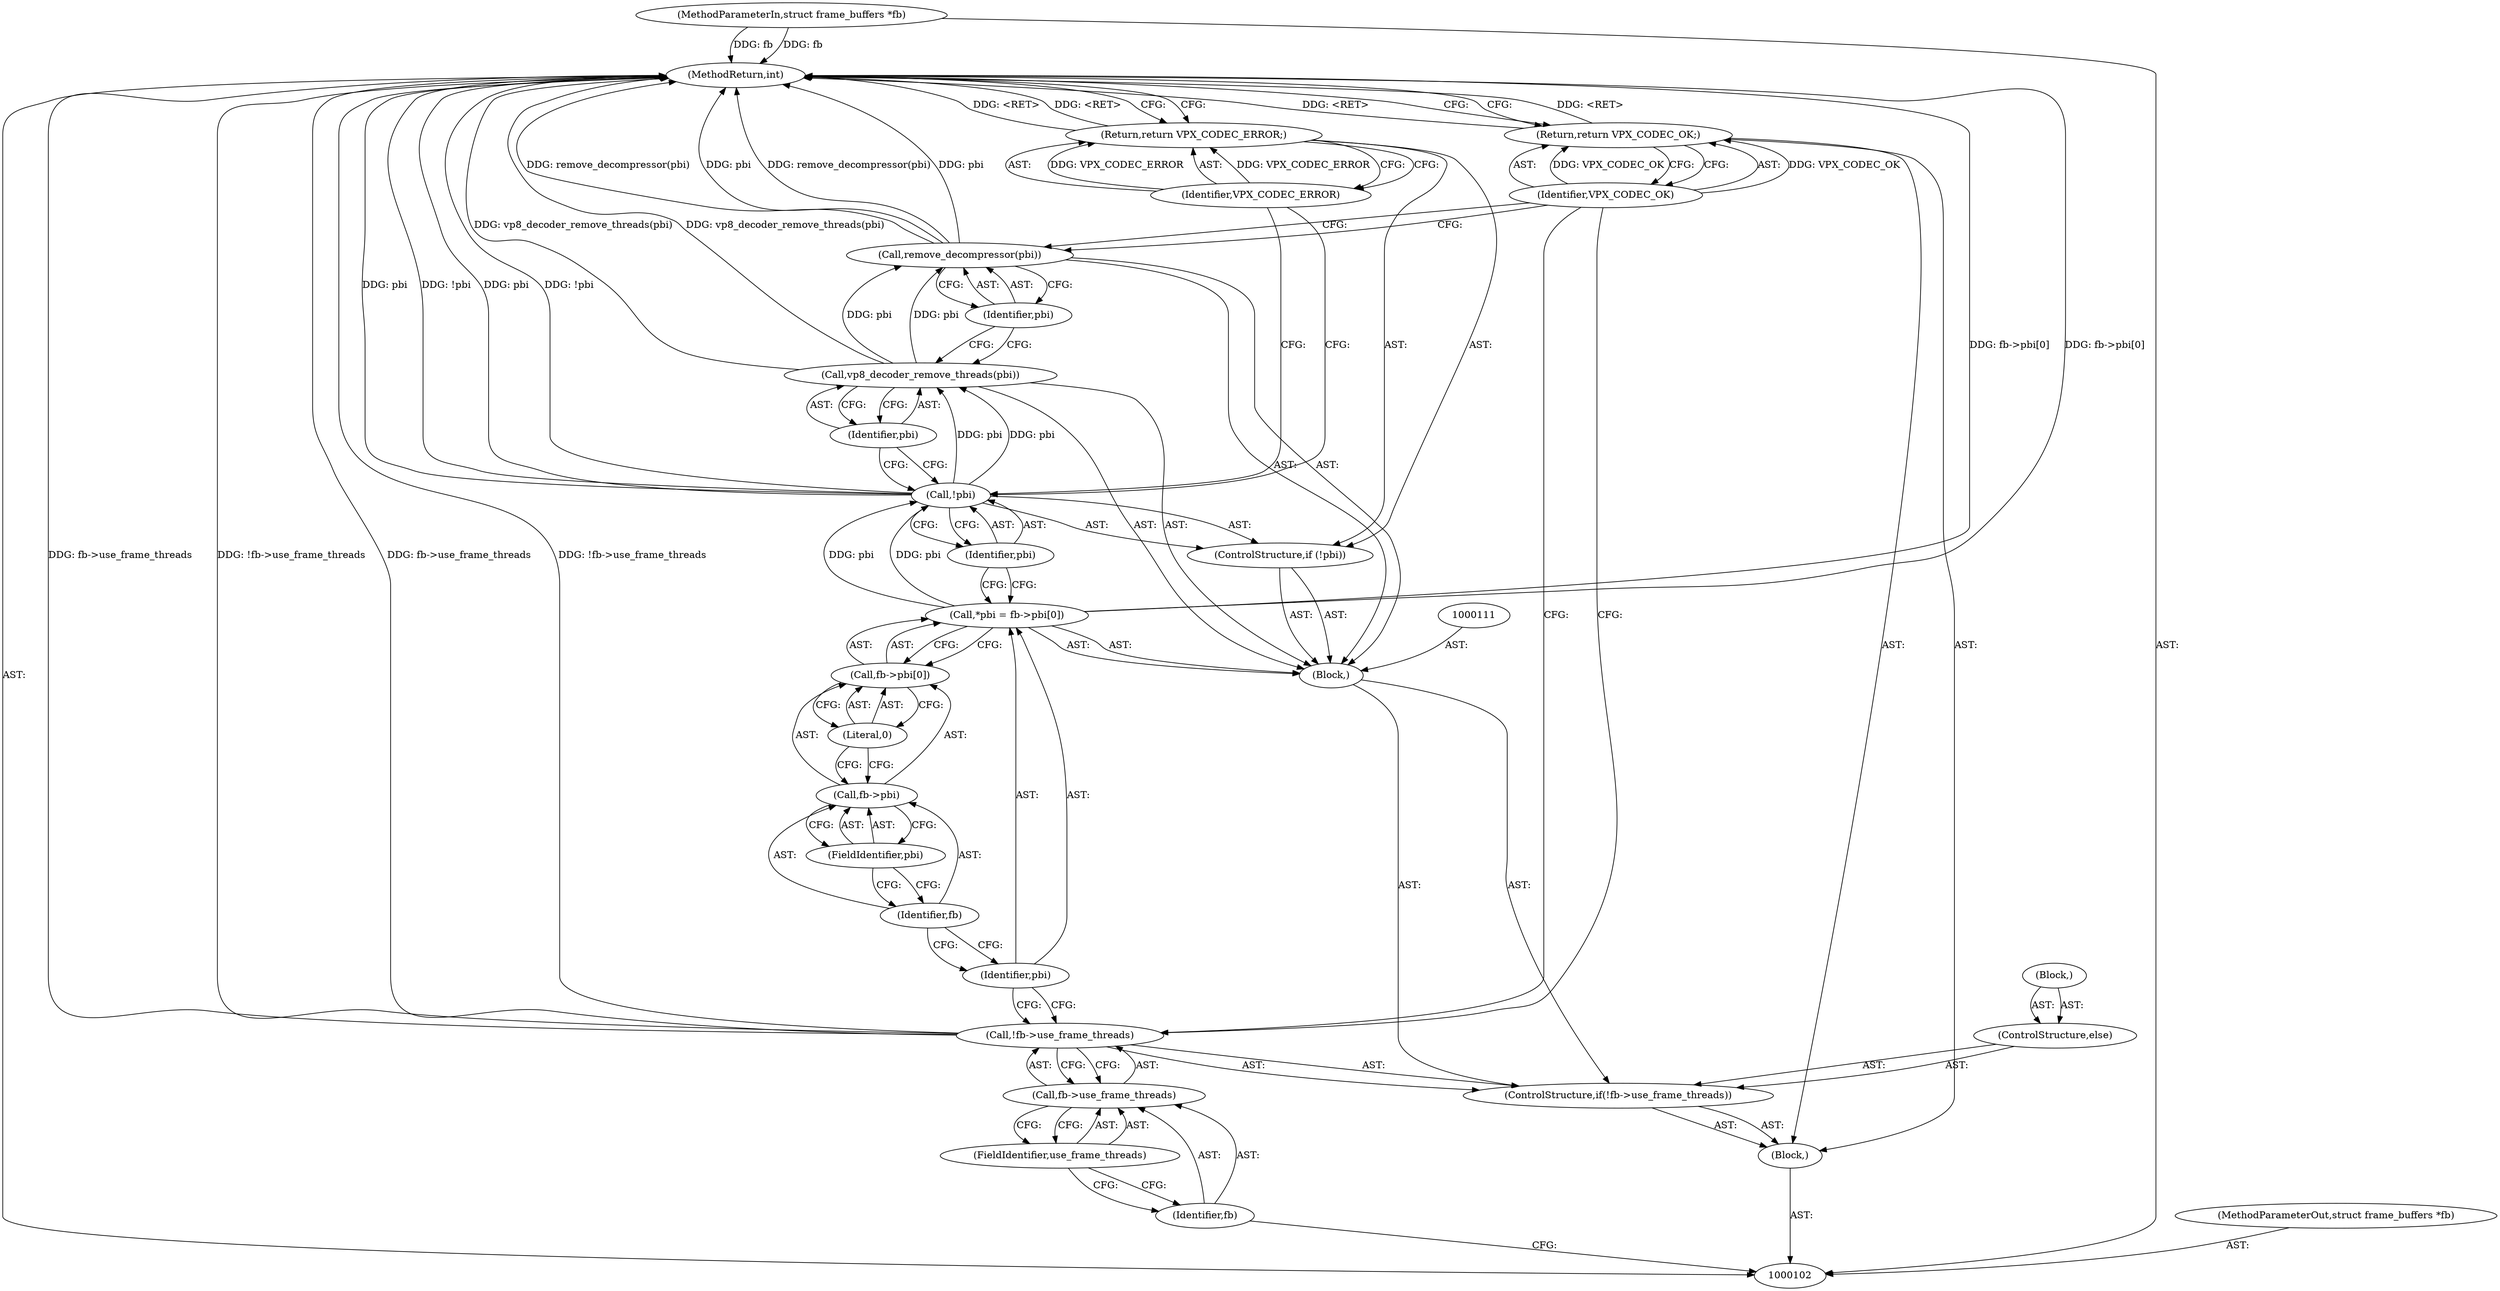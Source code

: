digraph "0_Android_6886e8e0a9db2dbad723dc37a548233e004b33bc_0" {
"1000132" [label="(MethodReturn,int)"];
"1000103" [label="(MethodParameterIn,struct frame_buffers *fb)"];
"1000166" [label="(MethodParameterOut,struct frame_buffers *fb)"];
"1000125" [label="(Identifier,pbi)"];
"1000124" [label="(Call,vp8_decoder_remove_threads(pbi))"];
"1000127" [label="(Identifier,pbi)"];
"1000126" [label="(Call,remove_decompressor(pbi))"];
"1000128" [label="(ControlStructure,else)"];
"1000129" [label="(Block,)"];
"1000104" [label="(Block,)"];
"1000130" [label="(Return,return VPX_CODEC_OK;)"];
"1000131" [label="(Identifier,VPX_CODEC_OK)"];
"1000105" [label="(ControlStructure,if(!fb->use_frame_threads))"];
"1000106" [label="(Call,!fb->use_frame_threads)"];
"1000107" [label="(Call,fb->use_frame_threads)"];
"1000108" [label="(Identifier,fb)"];
"1000109" [label="(FieldIdentifier,use_frame_threads)"];
"1000112" [label="(Call,*pbi = fb->pbi[0])"];
"1000113" [label="(Identifier,pbi)"];
"1000114" [label="(Call,fb->pbi[0])"];
"1000115" [label="(Call,fb->pbi)"];
"1000116" [label="(Identifier,fb)"];
"1000117" [label="(FieldIdentifier,pbi)"];
"1000118" [label="(Literal,0)"];
"1000110" [label="(Block,)"];
"1000120" [label="(Call,!pbi)"];
"1000121" [label="(Identifier,pbi)"];
"1000119" [label="(ControlStructure,if (!pbi))"];
"1000122" [label="(Return,return VPX_CODEC_ERROR;)"];
"1000123" [label="(Identifier,VPX_CODEC_ERROR)"];
"1000132" -> "1000102"  [label="AST: "];
"1000132" -> "1000122"  [label="CFG: "];
"1000132" -> "1000130"  [label="CFG: "];
"1000122" -> "1000132"  [label="DDG: <RET>"];
"1000126" -> "1000132"  [label="DDG: remove_decompressor(pbi)"];
"1000126" -> "1000132"  [label="DDG: pbi"];
"1000106" -> "1000132"  [label="DDG: fb->use_frame_threads"];
"1000106" -> "1000132"  [label="DDG: !fb->use_frame_threads"];
"1000112" -> "1000132"  [label="DDG: fb->pbi[0]"];
"1000103" -> "1000132"  [label="DDG: fb"];
"1000120" -> "1000132"  [label="DDG: pbi"];
"1000120" -> "1000132"  [label="DDG: !pbi"];
"1000124" -> "1000132"  [label="DDG: vp8_decoder_remove_threads(pbi)"];
"1000130" -> "1000132"  [label="DDG: <RET>"];
"1000103" -> "1000102"  [label="AST: "];
"1000103" -> "1000132"  [label="DDG: fb"];
"1000166" -> "1000102"  [label="AST: "];
"1000125" -> "1000124"  [label="AST: "];
"1000125" -> "1000120"  [label="CFG: "];
"1000124" -> "1000125"  [label="CFG: "];
"1000124" -> "1000110"  [label="AST: "];
"1000124" -> "1000125"  [label="CFG: "];
"1000125" -> "1000124"  [label="AST: "];
"1000127" -> "1000124"  [label="CFG: "];
"1000124" -> "1000132"  [label="DDG: vp8_decoder_remove_threads(pbi)"];
"1000120" -> "1000124"  [label="DDG: pbi"];
"1000124" -> "1000126"  [label="DDG: pbi"];
"1000127" -> "1000126"  [label="AST: "];
"1000127" -> "1000124"  [label="CFG: "];
"1000126" -> "1000127"  [label="CFG: "];
"1000126" -> "1000110"  [label="AST: "];
"1000126" -> "1000127"  [label="CFG: "];
"1000127" -> "1000126"  [label="AST: "];
"1000131" -> "1000126"  [label="CFG: "];
"1000126" -> "1000132"  [label="DDG: remove_decompressor(pbi)"];
"1000126" -> "1000132"  [label="DDG: pbi"];
"1000124" -> "1000126"  [label="DDG: pbi"];
"1000128" -> "1000105"  [label="AST: "];
"1000129" -> "1000128"  [label="AST: "];
"1000129" -> "1000128"  [label="AST: "];
"1000104" -> "1000102"  [label="AST: "];
"1000105" -> "1000104"  [label="AST: "];
"1000130" -> "1000104"  [label="AST: "];
"1000130" -> "1000104"  [label="AST: "];
"1000130" -> "1000131"  [label="CFG: "];
"1000131" -> "1000130"  [label="AST: "];
"1000132" -> "1000130"  [label="CFG: "];
"1000130" -> "1000132"  [label="DDG: <RET>"];
"1000131" -> "1000130"  [label="DDG: VPX_CODEC_OK"];
"1000131" -> "1000130"  [label="AST: "];
"1000131" -> "1000126"  [label="CFG: "];
"1000131" -> "1000106"  [label="CFG: "];
"1000130" -> "1000131"  [label="CFG: "];
"1000131" -> "1000130"  [label="DDG: VPX_CODEC_OK"];
"1000105" -> "1000104"  [label="AST: "];
"1000106" -> "1000105"  [label="AST: "];
"1000110" -> "1000105"  [label="AST: "];
"1000128" -> "1000105"  [label="AST: "];
"1000106" -> "1000105"  [label="AST: "];
"1000106" -> "1000107"  [label="CFG: "];
"1000107" -> "1000106"  [label="AST: "];
"1000113" -> "1000106"  [label="CFG: "];
"1000131" -> "1000106"  [label="CFG: "];
"1000106" -> "1000132"  [label="DDG: fb->use_frame_threads"];
"1000106" -> "1000132"  [label="DDG: !fb->use_frame_threads"];
"1000107" -> "1000106"  [label="AST: "];
"1000107" -> "1000109"  [label="CFG: "];
"1000108" -> "1000107"  [label="AST: "];
"1000109" -> "1000107"  [label="AST: "];
"1000106" -> "1000107"  [label="CFG: "];
"1000108" -> "1000107"  [label="AST: "];
"1000108" -> "1000102"  [label="CFG: "];
"1000109" -> "1000108"  [label="CFG: "];
"1000109" -> "1000107"  [label="AST: "];
"1000109" -> "1000108"  [label="CFG: "];
"1000107" -> "1000109"  [label="CFG: "];
"1000112" -> "1000110"  [label="AST: "];
"1000112" -> "1000114"  [label="CFG: "];
"1000113" -> "1000112"  [label="AST: "];
"1000114" -> "1000112"  [label="AST: "];
"1000121" -> "1000112"  [label="CFG: "];
"1000112" -> "1000132"  [label="DDG: fb->pbi[0]"];
"1000112" -> "1000120"  [label="DDG: pbi"];
"1000113" -> "1000112"  [label="AST: "];
"1000113" -> "1000106"  [label="CFG: "];
"1000116" -> "1000113"  [label="CFG: "];
"1000114" -> "1000112"  [label="AST: "];
"1000114" -> "1000118"  [label="CFG: "];
"1000115" -> "1000114"  [label="AST: "];
"1000118" -> "1000114"  [label="AST: "];
"1000112" -> "1000114"  [label="CFG: "];
"1000115" -> "1000114"  [label="AST: "];
"1000115" -> "1000117"  [label="CFG: "];
"1000116" -> "1000115"  [label="AST: "];
"1000117" -> "1000115"  [label="AST: "];
"1000118" -> "1000115"  [label="CFG: "];
"1000116" -> "1000115"  [label="AST: "];
"1000116" -> "1000113"  [label="CFG: "];
"1000117" -> "1000116"  [label="CFG: "];
"1000117" -> "1000115"  [label="AST: "];
"1000117" -> "1000116"  [label="CFG: "];
"1000115" -> "1000117"  [label="CFG: "];
"1000118" -> "1000114"  [label="AST: "];
"1000118" -> "1000115"  [label="CFG: "];
"1000114" -> "1000118"  [label="CFG: "];
"1000110" -> "1000105"  [label="AST: "];
"1000111" -> "1000110"  [label="AST: "];
"1000112" -> "1000110"  [label="AST: "];
"1000119" -> "1000110"  [label="AST: "];
"1000124" -> "1000110"  [label="AST: "];
"1000126" -> "1000110"  [label="AST: "];
"1000120" -> "1000119"  [label="AST: "];
"1000120" -> "1000121"  [label="CFG: "];
"1000121" -> "1000120"  [label="AST: "];
"1000123" -> "1000120"  [label="CFG: "];
"1000125" -> "1000120"  [label="CFG: "];
"1000120" -> "1000132"  [label="DDG: pbi"];
"1000120" -> "1000132"  [label="DDG: !pbi"];
"1000112" -> "1000120"  [label="DDG: pbi"];
"1000120" -> "1000124"  [label="DDG: pbi"];
"1000121" -> "1000120"  [label="AST: "];
"1000121" -> "1000112"  [label="CFG: "];
"1000120" -> "1000121"  [label="CFG: "];
"1000119" -> "1000110"  [label="AST: "];
"1000120" -> "1000119"  [label="AST: "];
"1000122" -> "1000119"  [label="AST: "];
"1000122" -> "1000119"  [label="AST: "];
"1000122" -> "1000123"  [label="CFG: "];
"1000123" -> "1000122"  [label="AST: "];
"1000132" -> "1000122"  [label="CFG: "];
"1000122" -> "1000132"  [label="DDG: <RET>"];
"1000123" -> "1000122"  [label="DDG: VPX_CODEC_ERROR"];
"1000123" -> "1000122"  [label="AST: "];
"1000123" -> "1000120"  [label="CFG: "];
"1000122" -> "1000123"  [label="CFG: "];
"1000123" -> "1000122"  [label="DDG: VPX_CODEC_ERROR"];
}
